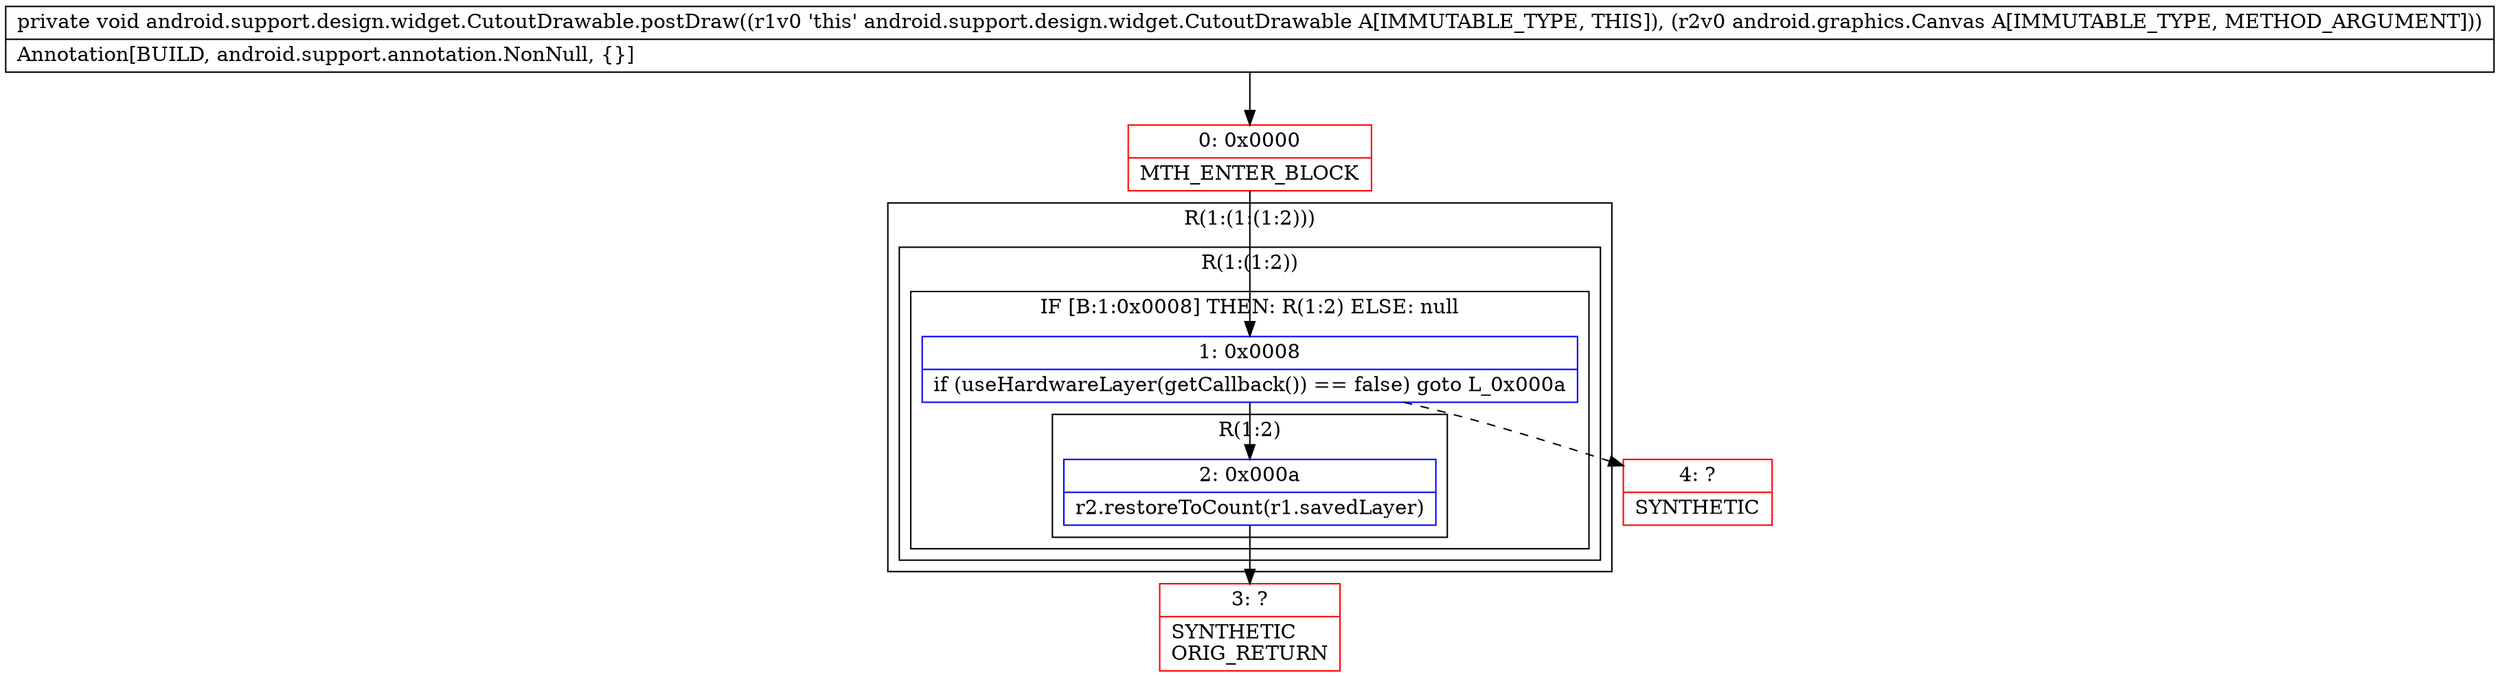digraph "CFG forandroid.support.design.widget.CutoutDrawable.postDraw(Landroid\/graphics\/Canvas;)V" {
subgraph cluster_Region_901609989 {
label = "R(1:(1:(1:2)))";
node [shape=record,color=blue];
subgraph cluster_Region_1012704490 {
label = "R(1:(1:2))";
node [shape=record,color=blue];
subgraph cluster_IfRegion_1826558493 {
label = "IF [B:1:0x0008] THEN: R(1:2) ELSE: null";
node [shape=record,color=blue];
Node_1 [shape=record,label="{1\:\ 0x0008|if (useHardwareLayer(getCallback()) == false) goto L_0x000a\l}"];
subgraph cluster_Region_2043931727 {
label = "R(1:2)";
node [shape=record,color=blue];
Node_2 [shape=record,label="{2\:\ 0x000a|r2.restoreToCount(r1.savedLayer)\l}"];
}
}
}
}
Node_0 [shape=record,color=red,label="{0\:\ 0x0000|MTH_ENTER_BLOCK\l}"];
Node_3 [shape=record,color=red,label="{3\:\ ?|SYNTHETIC\lORIG_RETURN\l}"];
Node_4 [shape=record,color=red,label="{4\:\ ?|SYNTHETIC\l}"];
MethodNode[shape=record,label="{private void android.support.design.widget.CutoutDrawable.postDraw((r1v0 'this' android.support.design.widget.CutoutDrawable A[IMMUTABLE_TYPE, THIS]), (r2v0 android.graphics.Canvas A[IMMUTABLE_TYPE, METHOD_ARGUMENT]))  | Annotation[BUILD, android.support.annotation.NonNull, \{\}]\l}"];
MethodNode -> Node_0;
Node_1 -> Node_2;
Node_1 -> Node_4[style=dashed];
Node_2 -> Node_3;
Node_0 -> Node_1;
}

